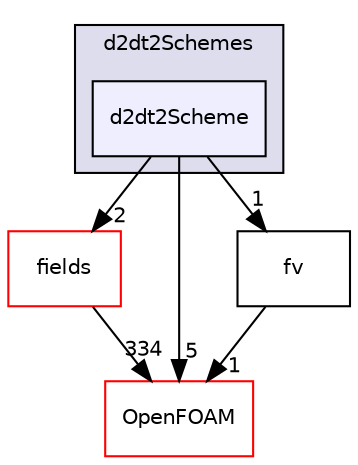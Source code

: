 digraph "src/finiteVolume/finiteVolume/d2dt2Schemes/d2dt2Scheme" {
  bgcolor=transparent;
  compound=true
  node [ fontsize="10", fontname="Helvetica"];
  edge [ labelfontsize="10", labelfontname="Helvetica"];
  subgraph clusterdir_adc25defcf392e8d3a8e074b114e044e {
    graph [ bgcolor="#ddddee", pencolor="black", label="d2dt2Schemes" fontname="Helvetica", fontsize="10", URL="dir_adc25defcf392e8d3a8e074b114e044e.html"]
  dir_566e44ee4378c14f6df0992d28404359 [shape=box, label="d2dt2Scheme", style="filled", fillcolor="#eeeeff", pencolor="black", URL="dir_566e44ee4378c14f6df0992d28404359.html"];
  }
  dir_25ab4a83a983f7bb7a38b7f63bb141b7 [shape=box label="fields" color="red" URL="dir_25ab4a83a983f7bb7a38b7f63bb141b7.html"];
  dir_c5473ff19b20e6ec4dfe5c310b3778a8 [shape=box label="OpenFOAM" color="red" URL="dir_c5473ff19b20e6ec4dfe5c310b3778a8.html"];
  dir_0096c9c8cdcbf8f4884c37173134f444 [shape=box label="fv" URL="dir_0096c9c8cdcbf8f4884c37173134f444.html"];
  dir_25ab4a83a983f7bb7a38b7f63bb141b7->dir_c5473ff19b20e6ec4dfe5c310b3778a8 [headlabel="334", labeldistance=1.5 headhref="dir_000931_001888.html"];
  dir_566e44ee4378c14f6df0992d28404359->dir_25ab4a83a983f7bb7a38b7f63bb141b7 [headlabel="2", labeldistance=1.5 headhref="dir_001061_000931.html"];
  dir_566e44ee4378c14f6df0992d28404359->dir_c5473ff19b20e6ec4dfe5c310b3778a8 [headlabel="5", labeldistance=1.5 headhref="dir_001061_001888.html"];
  dir_566e44ee4378c14f6df0992d28404359->dir_0096c9c8cdcbf8f4884c37173134f444 [headlabel="1", labeldistance=1.5 headhref="dir_001061_001077.html"];
  dir_0096c9c8cdcbf8f4884c37173134f444->dir_c5473ff19b20e6ec4dfe5c310b3778a8 [headlabel="1", labeldistance=1.5 headhref="dir_001077_001888.html"];
}
